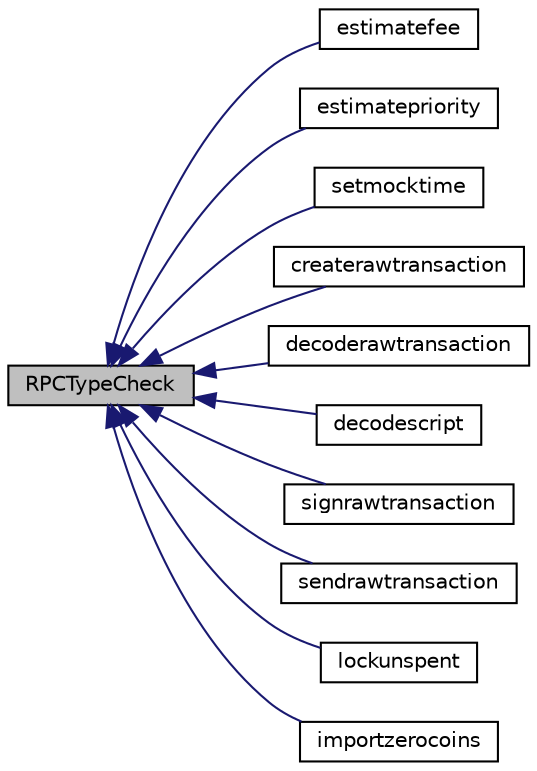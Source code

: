 digraph "RPCTypeCheck"
{
  edge [fontname="Helvetica",fontsize="10",labelfontname="Helvetica",labelfontsize="10"];
  node [fontname="Helvetica",fontsize="10",shape=record];
  rankdir="LR";
  Node322 [label="RPCTypeCheck",height=0.2,width=0.4,color="black", fillcolor="grey75", style="filled", fontcolor="black"];
  Node322 -> Node323 [dir="back",color="midnightblue",fontsize="10",style="solid",fontname="Helvetica"];
  Node323 [label="estimatefee",height=0.2,width=0.4,color="black", fillcolor="white", style="filled",URL="$rpcmining_8cpp.html#aa8966fea852c9e1183cbe1c651f90d37"];
  Node322 -> Node324 [dir="back",color="midnightblue",fontsize="10",style="solid",fontname="Helvetica"];
  Node324 [label="estimatepriority",height=0.2,width=0.4,color="black", fillcolor="white", style="filled",URL="$rpcmining_8cpp.html#a6665a5f0485726c65bdb8b462a3ee645"];
  Node322 -> Node325 [dir="back",color="midnightblue",fontsize="10",style="solid",fontname="Helvetica"];
  Node325 [label="setmocktime",height=0.2,width=0.4,color="black", fillcolor="white", style="filled",URL="$rpcmisc_8cpp.html#a808646ce5129187238eb74115ca960a0"];
  Node322 -> Node326 [dir="back",color="midnightblue",fontsize="10",style="solid",fontname="Helvetica"];
  Node326 [label="createrawtransaction",height=0.2,width=0.4,color="black", fillcolor="white", style="filled",URL="$rpcrawtransaction_8cpp.html#a7924d2aa3d68d890b82773445e0d949e"];
  Node322 -> Node327 [dir="back",color="midnightblue",fontsize="10",style="solid",fontname="Helvetica"];
  Node327 [label="decoderawtransaction",height=0.2,width=0.4,color="black", fillcolor="white", style="filled",URL="$rpcrawtransaction_8cpp.html#a6775c600b1bfdbb22f38e5f1cd27cfea"];
  Node322 -> Node328 [dir="back",color="midnightblue",fontsize="10",style="solid",fontname="Helvetica"];
  Node328 [label="decodescript",height=0.2,width=0.4,color="black", fillcolor="white", style="filled",URL="$rpcrawtransaction_8cpp.html#a342172992e2fa92490e8d83c2e95e87e"];
  Node322 -> Node329 [dir="back",color="midnightblue",fontsize="10",style="solid",fontname="Helvetica"];
  Node329 [label="signrawtransaction",height=0.2,width=0.4,color="black", fillcolor="white", style="filled",URL="$rpcrawtransaction_8cpp.html#aa0d151e35c0ad5ec82df451a833aeadb"];
  Node322 -> Node330 [dir="back",color="midnightblue",fontsize="10",style="solid",fontname="Helvetica"];
  Node330 [label="sendrawtransaction",height=0.2,width=0.4,color="black", fillcolor="white", style="filled",URL="$rpcrawtransaction_8cpp.html#ad5aad44f890060f42efb49acf349511e"];
  Node322 -> Node331 [dir="back",color="midnightblue",fontsize="10",style="solid",fontname="Helvetica"];
  Node331 [label="lockunspent",height=0.2,width=0.4,color="black", fillcolor="white", style="filled",URL="$rpcwallet_8cpp.html#a039075982abdf78052b40886b5b3e2cf"];
  Node322 -> Node332 [dir="back",color="midnightblue",fontsize="10",style="solid",fontname="Helvetica"];
  Node332 [label="importzerocoins",height=0.2,width=0.4,color="black", fillcolor="white", style="filled",URL="$rpcwallet_8cpp.html#ae3d95ac635193504aa72b4a424909607"];
}
